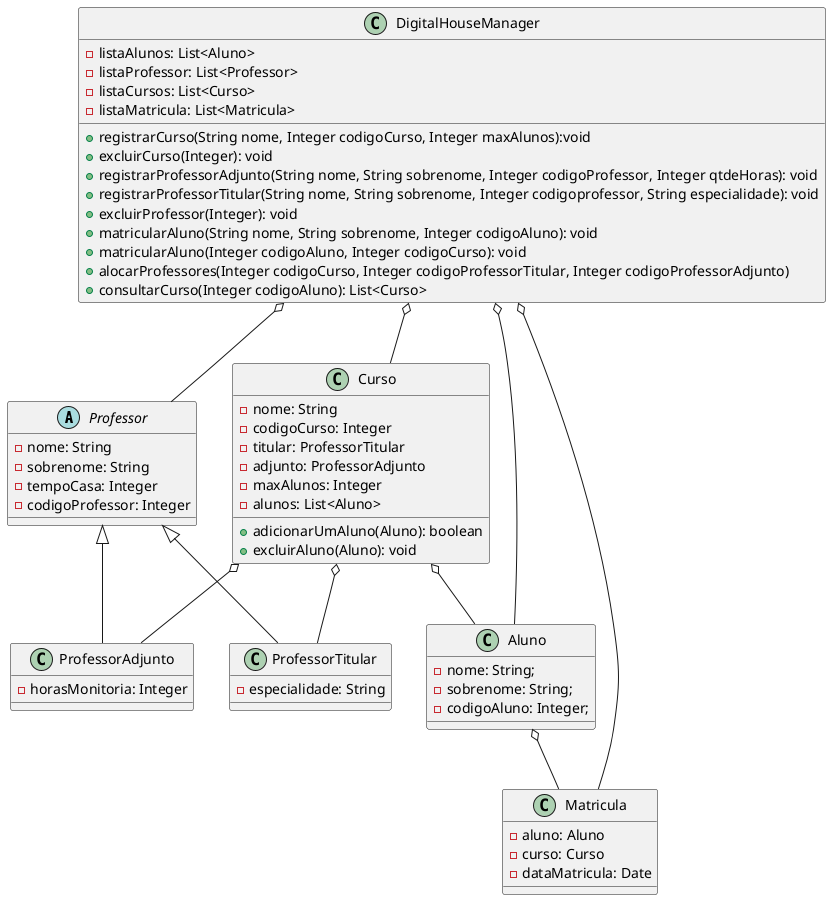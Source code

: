 @startuml

Professor <|-- ProfessorAdjunto
Professor <|-- ProfessorTitular
Curso o-- Aluno
Curso o-- ProfessorAdjunto
Curso o-- ProfessorTitular
Aluno o-- Matricula
DigitalHouseManager o-- Aluno
DigitalHouseManager o-- Matricula
DigitalHouseManager o-- Professor
DigitalHouseManager o-- Curso

class Aluno{
- nome: String;
- sobrenome: String;
- codigoAluno: Integer;
}

class Curso{
- nome: String
- codigoCurso: Integer
- titular: ProfessorTitular
- adjunto: ProfessorAdjunto
- maxAlunos: Integer
- alunos: List<Aluno>
+ adicionarUmAluno(Aluno): boolean
+ excluirAluno(Aluno): void
}

abstract class Professor{
- nome: String
- sobrenome: String
- tempoCasa: Integer
- codigoProfessor: Integer
}

class ProfessorTitular{
- especialidade: String
}

class ProfessorAdjunto{
- horasMonitoria: Integer
}

class Matricula{
- aluno: Aluno
- curso: Curso
- dataMatricula: Date
}

class DigitalHouseManager{
- listaAlunos: List<Aluno>
- listaProfessor: List<Professor>
- listaCursos: List<Curso>
- listaMatricula: List<Matricula>
+ registrarCurso(String nome, Integer codigoCurso, Integer maxAlunos):void
+ excluirCurso(Integer): void
+ registrarProfessorAdjunto(String nome, String sobrenome, Integer codigoProfessor, Integer qtdeHoras): void
+ registrarProfessorTitular(String nome, String sobrenome, Integer codigoprofessor, String especialidade): void
+ excluirProfessor(Integer): void
+ matricularAluno(String nome, String sobrenome, Integer codigoAluno): void
+ matricularAluno(Integer codigoAluno, Integer codigoCurso): void
+ alocarProfessores(Integer codigoCurso, Integer codigoProfessorTitular, Integer codigoProfessorAdjunto)
+ consultarCurso(Integer codigoAluno): List<Curso>
}

@enduml
